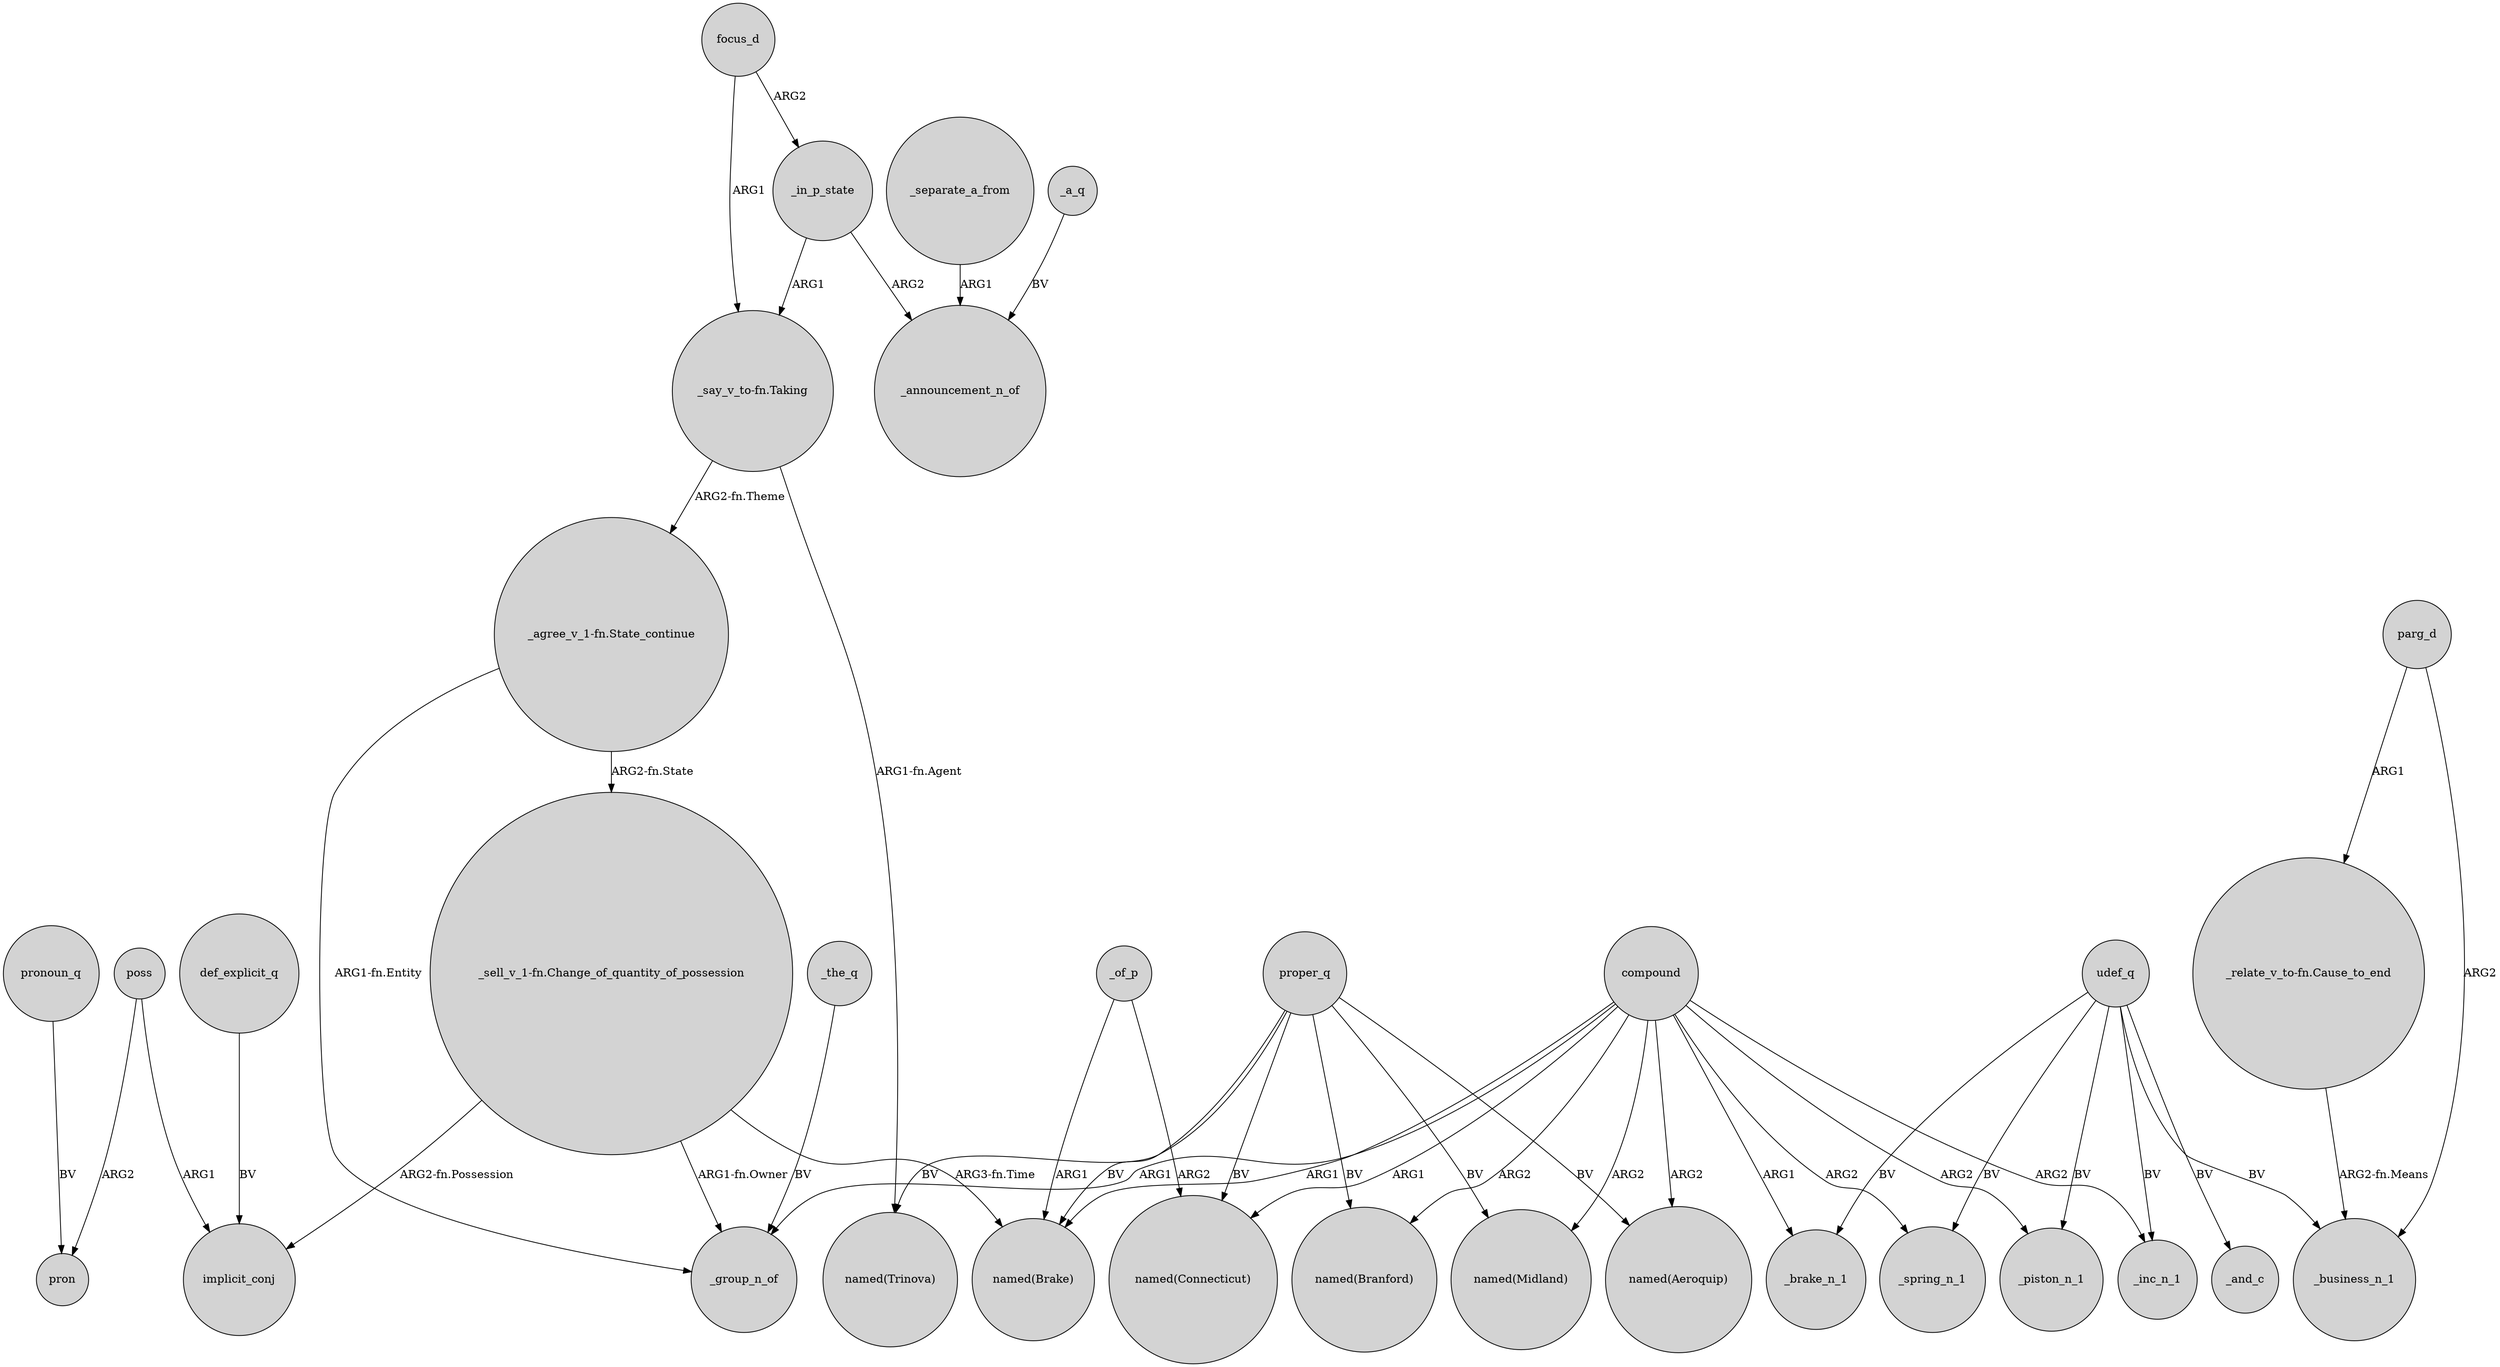 digraph {
	node [shape=circle style=filled]
	compound -> "named(Aeroquip)" [label=ARG2]
	focus_d -> _in_p_state [label=ARG2]
	_in_p_state -> "_say_v_to-fn.Taking" [label=ARG1]
	"_sell_v_1-fn.Change_of_quantity_of_possession" -> implicit_conj [label="ARG2-fn.Possession"]
	"_sell_v_1-fn.Change_of_quantity_of_possession" -> _group_n_of [label="ARG1-fn.Owner"]
	_of_p -> "named(Connecticut)" [label=ARG2]
	focus_d -> "_say_v_to-fn.Taking" [label=ARG1]
	"_say_v_to-fn.Taking" -> "_agree_v_1-fn.State_continue" [label="ARG2-fn.Theme"]
	poss -> implicit_conj [label=ARG1]
	"_say_v_to-fn.Taking" -> "named(Trinova)" [label="ARG1-fn.Agent"]
	compound -> _piston_n_1 [label=ARG2]
	proper_q -> "named(Midland)" [label=BV]
	compound -> "named(Branford)" [label=ARG2]
	proper_q -> "named(Trinova)" [label=BV]
	_in_p_state -> _announcement_n_of [label=ARG2]
	parg_d -> _business_n_1 [label=ARG2]
	_a_q -> _announcement_n_of [label=BV]
	udef_q -> _spring_n_1 [label=BV]
	udef_q -> _business_n_1 [label=BV]
	udef_q -> _and_c [label=BV]
	proper_q -> "named(Branford)" [label=BV]
	compound -> _group_n_of [label=ARG1]
	compound -> "named(Brake)" [label=ARG1]
	pronoun_q -> pron [label=BV]
	udef_q -> _inc_n_1 [label=BV]
	"_relate_v_to-fn.Cause_to_end" -> _business_n_1 [label="ARG2-fn.Means"]
	poss -> pron [label=ARG2]
	compound -> _inc_n_1 [label=ARG2]
	parg_d -> "_relate_v_to-fn.Cause_to_end" [label=ARG1]
	compound -> _spring_n_1 [label=ARG2]
	_the_q -> _group_n_of [label=BV]
	proper_q -> "named(Brake)" [label=BV]
	compound -> "named(Connecticut)" [label=ARG1]
	proper_q -> "named(Connecticut)" [label=BV]
	compound -> _brake_n_1 [label=ARG1]
	_of_p -> "named(Brake)" [label=ARG1]
	compound -> "named(Midland)" [label=ARG2]
	"_sell_v_1-fn.Change_of_quantity_of_possession" -> "named(Brake)" [label="ARG3-fn.Time"]
	def_explicit_q -> implicit_conj [label=BV]
	"_agree_v_1-fn.State_continue" -> _group_n_of [label="ARG1-fn.Entity"]
	_separate_a_from -> _announcement_n_of [label=ARG1]
	proper_q -> "named(Aeroquip)" [label=BV]
	"_agree_v_1-fn.State_continue" -> "_sell_v_1-fn.Change_of_quantity_of_possession" [label="ARG2-fn.State"]
	udef_q -> _piston_n_1 [label=BV]
	udef_q -> _brake_n_1 [label=BV]
}
